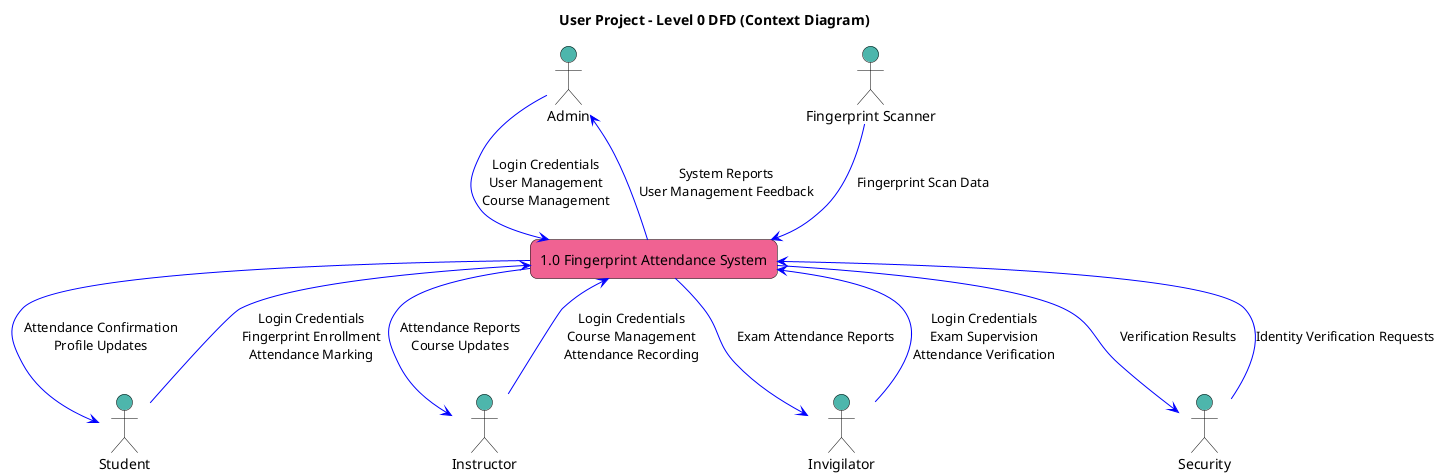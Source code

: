 @startuml
title User Project - Level 0 DFD (Context Diagram)

skinparam rectangle {
  BackgroundColor #f06292
  BorderColor black
  RoundCorner 15
  FontColor black
}

skinparam actor {
  BackgroundColor #4db6ac
  BorderColor black
  FontColor black
}

actor "Admin" as Admin #4db6ac
actor "Student" as Student #4db6ac
actor "Instructor" as Instructor #4db6ac
actor "Invigilator" as Invigilator #4db6ac
actor "Security" as Security #4db6ac

rectangle "1.0 Fingerprint Attendance System" as System #f06292
actor "Fingerprint Scanner" as Device #4db6ac

Admin -[#0000FF]-> System : Login Credentials\nUser Management\nCourse Management
Student -[#0000FF]-> System : Login Credentials\nFingerprint Enrollment\nAttendance Marking
Instructor -[#0000FF]-> System : Login Credentials\nCourse Management\nAttendance Recording
Invigilator -[#0000FF]-> System : Login Credentials\nExam Supervision\nAttendance Verification
Security -[#0000FF]-> System : Identity Verification Requests

Device -[#0000FF]-> System : Fingerprint Scan Data
System -[#0000FF]-> Admin : System Reports\nUser Management Feedback
System -[#0000FF]-> Student : Attendance Confirmation\nProfile Updates
System -[#0000FF]-> Instructor : Attendance Reports\nCourse Updates
System -[#0000FF]-> Invigilator : Exam Attendance Reports
System -[#0000FF]-> Security : Verification Results

@enduml
